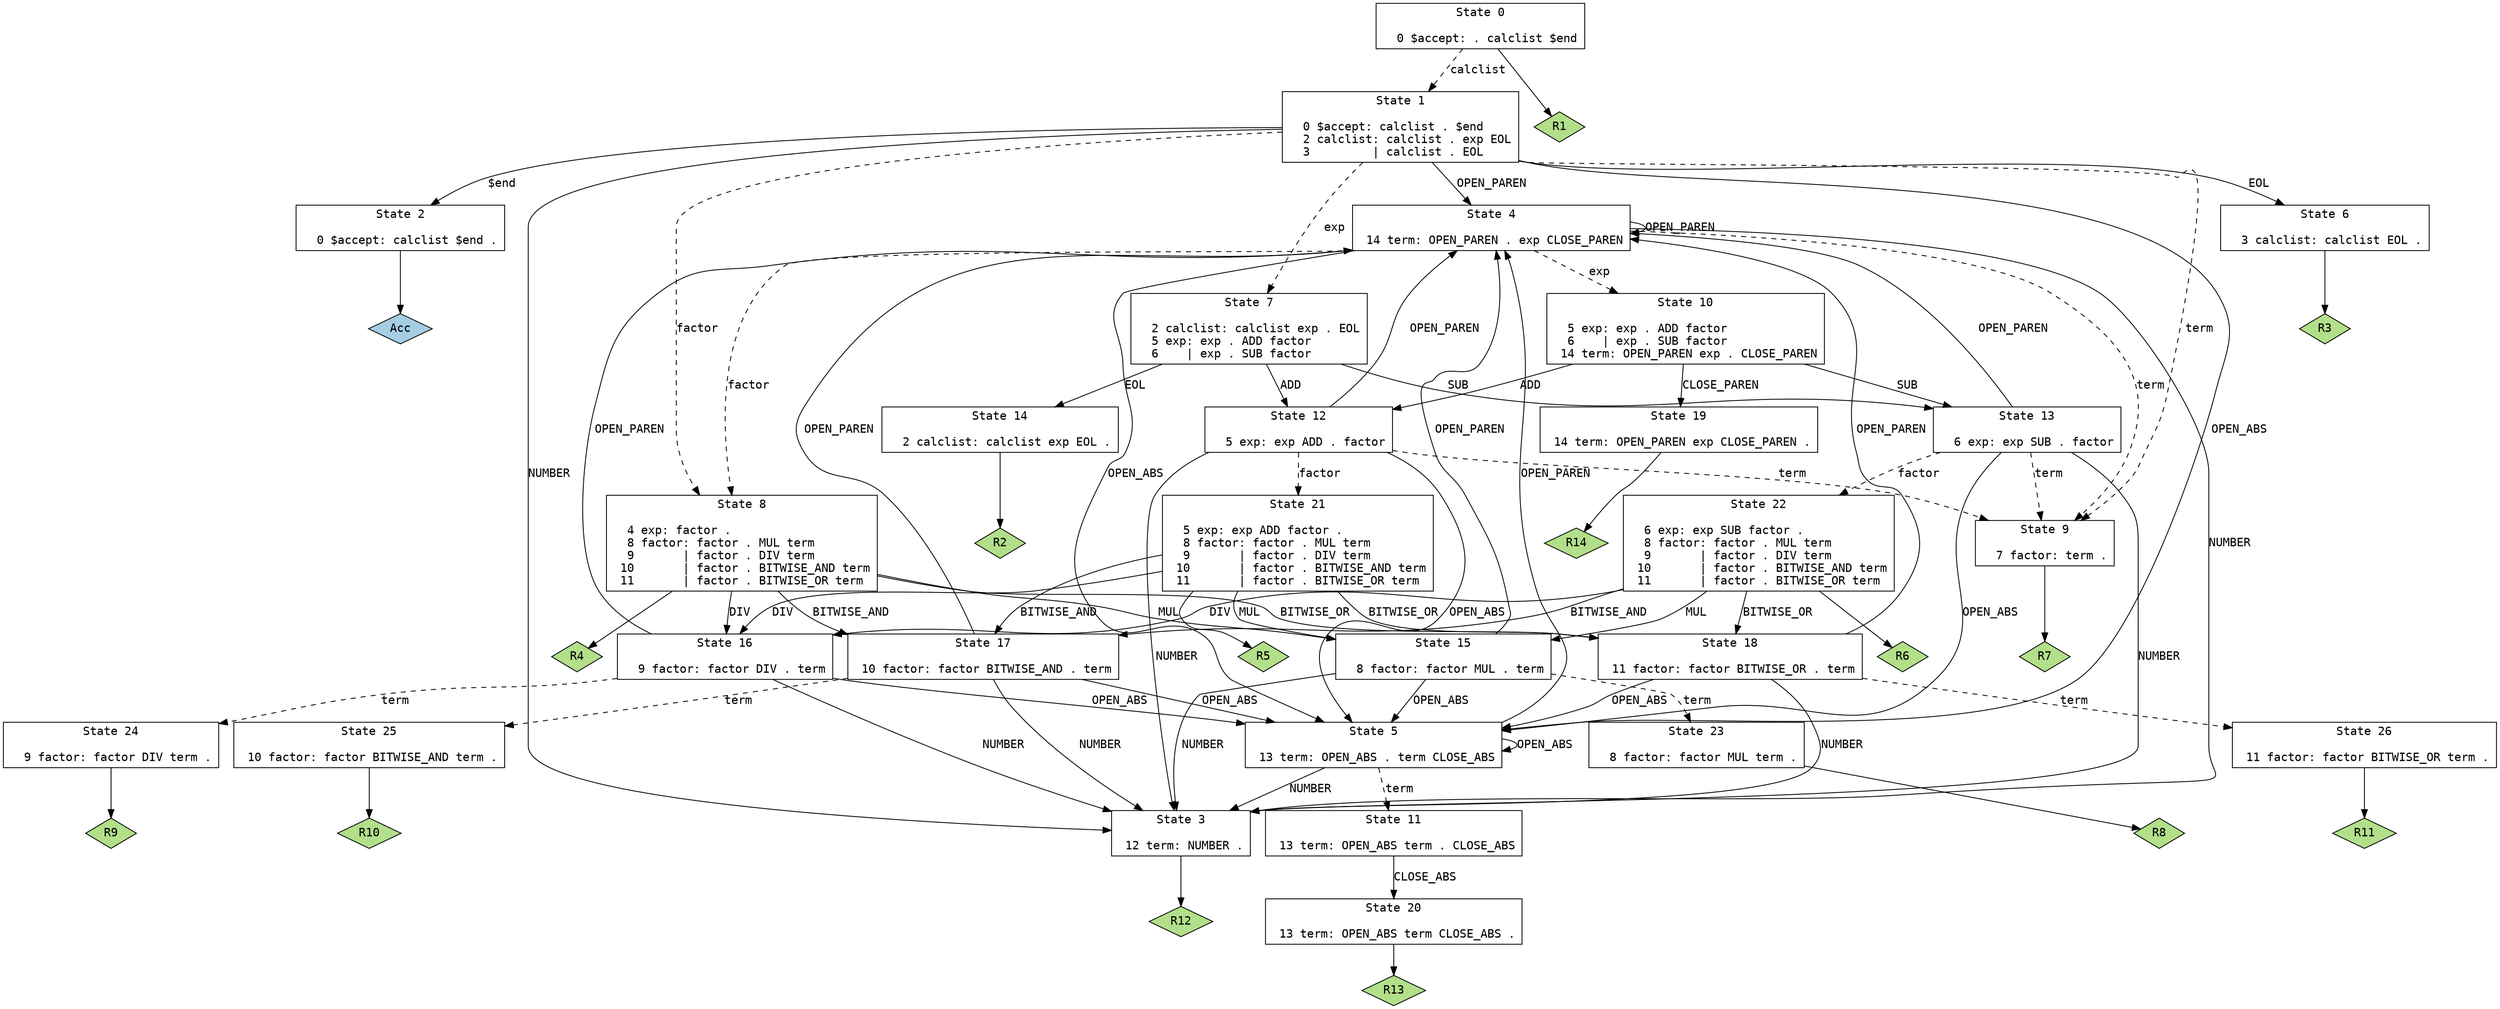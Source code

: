 // Generated by GNU Bison 3.0.4.
// Report bugs to <bug-bison@gnu.org>.
// Home page: <http://www.gnu.org/software/bison/>.

digraph "input.y"
{
  node [fontname = courier, shape = box, colorscheme = paired6]
  edge [fontname = courier]

  0 [label="State 0\n\l  0 $accept: . calclist $end\l"]
  0 -> 1 [style=dashed label="calclist"]
  0 -> "0R1" [style=solid]
 "0R1" [label="R1", fillcolor=3, shape=diamond, style=filled]
  1 [label="State 1\n\l  0 $accept: calclist . $end\l  2 calclist: calclist . exp EOL\l  3         | calclist . EOL\l"]
  1 -> 2 [style=solid label="$end"]
  1 -> 3 [style=solid label="NUMBER"]
  1 -> 4 [style=solid label="OPEN_PAREN"]
  1 -> 5 [style=solid label="OPEN_ABS"]
  1 -> 6 [style=solid label="EOL"]
  1 -> 7 [style=dashed label="exp"]
  1 -> 8 [style=dashed label="factor"]
  1 -> 9 [style=dashed label="term"]
  2 [label="State 2\n\l  0 $accept: calclist $end .\l"]
  2 -> "2R0" [style=solid]
 "2R0" [label="Acc", fillcolor=1, shape=diamond, style=filled]
  3 [label="State 3\n\l 12 term: NUMBER .\l"]
  3 -> "3R12" [style=solid]
 "3R12" [label="R12", fillcolor=3, shape=diamond, style=filled]
  4 [label="State 4\n\l 14 term: OPEN_PAREN . exp CLOSE_PAREN\l"]
  4 -> 3 [style=solid label="NUMBER"]
  4 -> 4 [style=solid label="OPEN_PAREN"]
  4 -> 5 [style=solid label="OPEN_ABS"]
  4 -> 10 [style=dashed label="exp"]
  4 -> 8 [style=dashed label="factor"]
  4 -> 9 [style=dashed label="term"]
  5 [label="State 5\n\l 13 term: OPEN_ABS . term CLOSE_ABS\l"]
  5 -> 3 [style=solid label="NUMBER"]
  5 -> 4 [style=solid label="OPEN_PAREN"]
  5 -> 5 [style=solid label="OPEN_ABS"]
  5 -> 11 [style=dashed label="term"]
  6 [label="State 6\n\l  3 calclist: calclist EOL .\l"]
  6 -> "6R3" [style=solid]
 "6R3" [label="R3", fillcolor=3, shape=diamond, style=filled]
  7 [label="State 7\n\l  2 calclist: calclist exp . EOL\l  5 exp: exp . ADD factor\l  6    | exp . SUB factor\l"]
  7 -> 12 [style=solid label="ADD"]
  7 -> 13 [style=solid label="SUB"]
  7 -> 14 [style=solid label="EOL"]
  8 [label="State 8\n\l  4 exp: factor .\l  8 factor: factor . MUL term\l  9       | factor . DIV term\l 10       | factor . BITWISE_AND term\l 11       | factor . BITWISE_OR term\l"]
  8 -> 15 [style=solid label="MUL"]
  8 -> 16 [style=solid label="DIV"]
  8 -> 17 [style=solid label="BITWISE_AND"]
  8 -> 18 [style=solid label="BITWISE_OR"]
  8 -> "8R4" [style=solid]
 "8R4" [label="R4", fillcolor=3, shape=diamond, style=filled]
  9 [label="State 9\n\l  7 factor: term .\l"]
  9 -> "9R7" [style=solid]
 "9R7" [label="R7", fillcolor=3, shape=diamond, style=filled]
  10 [label="State 10\n\l  5 exp: exp . ADD factor\l  6    | exp . SUB factor\l 14 term: OPEN_PAREN exp . CLOSE_PAREN\l"]
  10 -> 12 [style=solid label="ADD"]
  10 -> 13 [style=solid label="SUB"]
  10 -> 19 [style=solid label="CLOSE_PAREN"]
  11 [label="State 11\n\l 13 term: OPEN_ABS term . CLOSE_ABS\l"]
  11 -> 20 [style=solid label="CLOSE_ABS"]
  12 [label="State 12\n\l  5 exp: exp ADD . factor\l"]
  12 -> 3 [style=solid label="NUMBER"]
  12 -> 4 [style=solid label="OPEN_PAREN"]
  12 -> 5 [style=solid label="OPEN_ABS"]
  12 -> 21 [style=dashed label="factor"]
  12 -> 9 [style=dashed label="term"]
  13 [label="State 13\n\l  6 exp: exp SUB . factor\l"]
  13 -> 3 [style=solid label="NUMBER"]
  13 -> 4 [style=solid label="OPEN_PAREN"]
  13 -> 5 [style=solid label="OPEN_ABS"]
  13 -> 22 [style=dashed label="factor"]
  13 -> 9 [style=dashed label="term"]
  14 [label="State 14\n\l  2 calclist: calclist exp EOL .\l"]
  14 -> "14R2" [style=solid]
 "14R2" [label="R2", fillcolor=3, shape=diamond, style=filled]
  15 [label="State 15\n\l  8 factor: factor MUL . term\l"]
  15 -> 3 [style=solid label="NUMBER"]
  15 -> 4 [style=solid label="OPEN_PAREN"]
  15 -> 5 [style=solid label="OPEN_ABS"]
  15 -> 23 [style=dashed label="term"]
  16 [label="State 16\n\l  9 factor: factor DIV . term\l"]
  16 -> 3 [style=solid label="NUMBER"]
  16 -> 4 [style=solid label="OPEN_PAREN"]
  16 -> 5 [style=solid label="OPEN_ABS"]
  16 -> 24 [style=dashed label="term"]
  17 [label="State 17\n\l 10 factor: factor BITWISE_AND . term\l"]
  17 -> 3 [style=solid label="NUMBER"]
  17 -> 4 [style=solid label="OPEN_PAREN"]
  17 -> 5 [style=solid label="OPEN_ABS"]
  17 -> 25 [style=dashed label="term"]
  18 [label="State 18\n\l 11 factor: factor BITWISE_OR . term\l"]
  18 -> 3 [style=solid label="NUMBER"]
  18 -> 4 [style=solid label="OPEN_PAREN"]
  18 -> 5 [style=solid label="OPEN_ABS"]
  18 -> 26 [style=dashed label="term"]
  19 [label="State 19\n\l 14 term: OPEN_PAREN exp CLOSE_PAREN .\l"]
  19 -> "19R14" [style=solid]
 "19R14" [label="R14", fillcolor=3, shape=diamond, style=filled]
  20 [label="State 20\n\l 13 term: OPEN_ABS term CLOSE_ABS .\l"]
  20 -> "20R13" [style=solid]
 "20R13" [label="R13", fillcolor=3, shape=diamond, style=filled]
  21 [label="State 21\n\l  5 exp: exp ADD factor .\l  8 factor: factor . MUL term\l  9       | factor . DIV term\l 10       | factor . BITWISE_AND term\l 11       | factor . BITWISE_OR term\l"]
  21 -> 15 [style=solid label="MUL"]
  21 -> 16 [style=solid label="DIV"]
  21 -> 17 [style=solid label="BITWISE_AND"]
  21 -> 18 [style=solid label="BITWISE_OR"]
  21 -> "21R5" [style=solid]
 "21R5" [label="R5", fillcolor=3, shape=diamond, style=filled]
  22 [label="State 22\n\l  6 exp: exp SUB factor .\l  8 factor: factor . MUL term\l  9       | factor . DIV term\l 10       | factor . BITWISE_AND term\l 11       | factor . BITWISE_OR term\l"]
  22 -> 15 [style=solid label="MUL"]
  22 -> 16 [style=solid label="DIV"]
  22 -> 17 [style=solid label="BITWISE_AND"]
  22 -> 18 [style=solid label="BITWISE_OR"]
  22 -> "22R6" [style=solid]
 "22R6" [label="R6", fillcolor=3, shape=diamond, style=filled]
  23 [label="State 23\n\l  8 factor: factor MUL term .\l"]
  23 -> "23R8" [style=solid]
 "23R8" [label="R8", fillcolor=3, shape=diamond, style=filled]
  24 [label="State 24\n\l  9 factor: factor DIV term .\l"]
  24 -> "24R9" [style=solid]
 "24R9" [label="R9", fillcolor=3, shape=diamond, style=filled]
  25 [label="State 25\n\l 10 factor: factor BITWISE_AND term .\l"]
  25 -> "25R10" [style=solid]
 "25R10" [label="R10", fillcolor=3, shape=diamond, style=filled]
  26 [label="State 26\n\l 11 factor: factor BITWISE_OR term .\l"]
  26 -> "26R11" [style=solid]
 "26R11" [label="R11", fillcolor=3, shape=diamond, style=filled]
}
